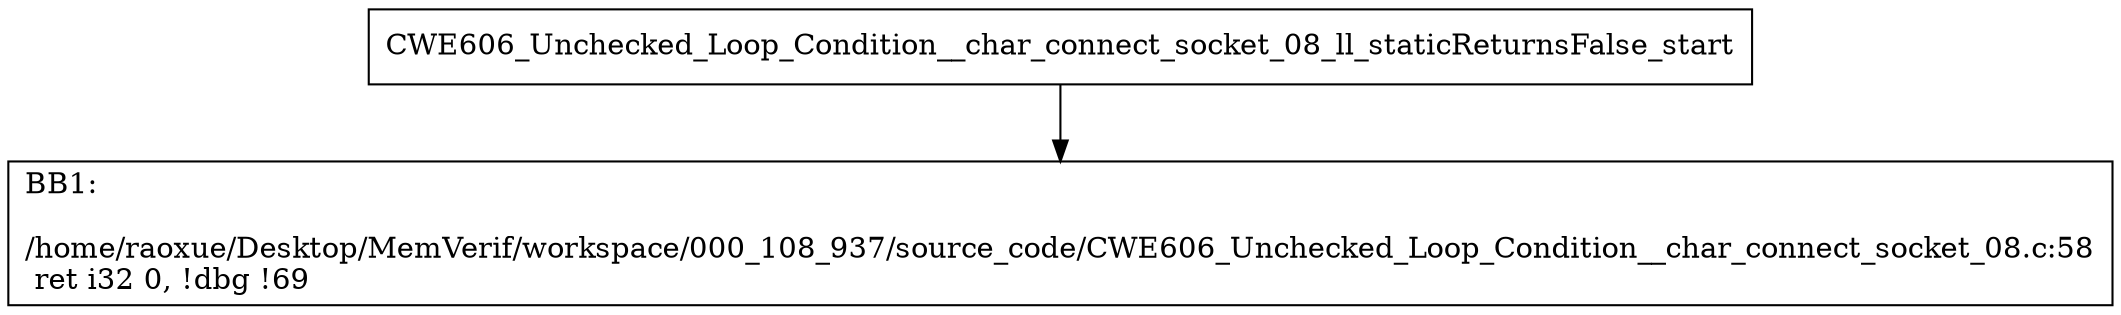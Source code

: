 digraph "CFG for'CWE606_Unchecked_Loop_Condition__char_connect_socket_08_ll_staticReturnsFalse' function" {
	BBCWE606_Unchecked_Loop_Condition__char_connect_socket_08_ll_staticReturnsFalse_start[shape=record,label="{CWE606_Unchecked_Loop_Condition__char_connect_socket_08_ll_staticReturnsFalse_start}"];
	BBCWE606_Unchecked_Loop_Condition__char_connect_socket_08_ll_staticReturnsFalse_start-> CWE606_Unchecked_Loop_Condition__char_connect_socket_08_ll_staticReturnsFalseBB1;
	CWE606_Unchecked_Loop_Condition__char_connect_socket_08_ll_staticReturnsFalseBB1 [shape=record, label="{BB1:\l\l/home/raoxue/Desktop/MemVerif/workspace/000_108_937/source_code/CWE606_Unchecked_Loop_Condition__char_connect_socket_08.c:58\l
  ret i32 0, !dbg !69\l
}"];
}
